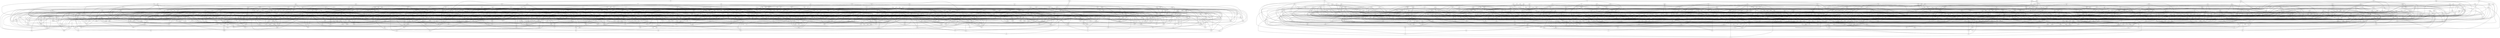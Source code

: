 graph G {
    # removed edges
    #   mfc -- vph
    #   vmt -- sfm
    #   rmg -- fql

    hgm -- {krj psx xsl bpt}
    pgz -- {mhs rsb mvk jjz}
    ckf -- {nmv mvc}
    qhd -- {fgp hmt nvs}
    hsz -- {mjb dtr rkg}
    nrt -- {krr}
    kzj -- {xkf xct pjf nzt}
    rhj -- {kck}
    phg -- {hsr qcc}
    knc -- {cgn}
    ncc -- {kjm jmd}
    dgg -- {fxm}
    qkj -- {lbz gfc ssf tjn}
    ccc -- {cbs ksm gdb}
    btf -- {sjx sck ndc hgr}
    kxz -- {fgq hjv hdq ssk}
    gmr -- {mlz rkk ltt qzq}
    kpb -- {ckp dsj tqh nhv}
    qbm -- {tkm lrr}
    dsj -- {fmn dps}
    rbj -- {qhh mqd zbj dld}
    krj -- {vvm}
    jlv -- {zct lpr prj ztc}
    htm -- {qhk}
    tgf -- {gst xhn ppm}
    nmv -- {tpx}
    rfs -- {xxs nrt}
    mkt -- {gvv dtp chh}
    hgr -- {lnv cbq zrb}
    mqb -- {mvc tjp fct}
    qlx -- {gjx kcp tpx}
    dsr -- {dmj ntc xdn}
    xtv -- {jgn zpk}
    trz -- {xhn qqr lhr}
    xmq -- {rhj}
    dvh -- {jtt pvq}
    ghr -- {rcc xct czt mlq}
    bbd -- {sfm lzr cqq}
    sxr -- {snl jtv}
    cxk -- {lnv vbb qdc ljf rzk}
    cbq -- {shf cqv}
    svp -- {nmm lzc plz}
    xbn -- {rsl qnh}
    bsd -- {cgn}
    gtt -- {hmt}
    zrk -- {ckv}
    gds -- {hdh}
    ncx -- {nlk}
    nck -- {qhf}
    qcf -- {gst kgq}
    mdc -- {mdf bvb}
    ppb -- {nrg txc znd vlm}
    rxg -- {zng msc pmk}
    rxk -- {dgc qmr cbj}
    cdt -- {mcm vhc drb mrm}
    zqm -- {zgs gvr bnd clb}
    njh -- {rdk qbd}
    ktn -- {fpm}
    vrp -- {dch cpf prn xcz}
    jdp -- {hsx sbh jjz jxj nlx rhj}
    tfm -- {lvz}
    lkl -- {bzk rdk nzm}
    nlx -- {jsc dgc}
    pgl -- {kql plh ctn nsg}
    ndl -- {fcq fqz}
    nqn -- {bpl bmj rdm}
    jtf -- {vgr hmj}
    hmz -- {xtq bmd}
    bhm -- {jmd hst dvd}
    jpc -- {jzk zvs}
    krq -- {mst lqx}
    kbx -- {tbs}
    lfx -- {rnm lrn}
    cbb -- {nvs}
    msh -- {lgq txb bnq nzm}
    hxm -- {vnr}
    ljf -- {jxr vql}
    sdx -- {txc}
    xkp -- {xcf btq gfc dmx jpp}
    spl -- {kvn fzf bqz tcm}
    fbc -- {zgl ztc crm bnd svx nrc mrk}
    zdx -- {dlj}
    bbz -- {plz kgb czq}
    pnz -- {tjp nvb}
    jhn -- {kds kqr}
    hss -- {fth mmr cbc dpb nxk}
    dqg -- {vhl rqv}
    lhz -- {jjv rqv}
    sbr -- {zxz trz vsg lbz}
    dld -- {vgr}
    smf -- {rvm qhl rdk mlf}
    znx -- {rfn mrv}
    skl -- {klt vmc hts lzr}
    xzz -- {dlz bqs nvj vpl bpx fqs sqj}
    sbg -- {fvf jsk zvv sxr}
    ngn -- {czt}
    fhm -- {hkk smr vhc}
    khp -- {pxm bkj glc cvz}
    tks -- {xnf}
    fgl -- {jhn}
    nzm -- {qxt gng}
    gpm -- {fcq llj hmh}
    ckx -- {hsr cmb ncn krc}
    lrh -- {ssd}
    qpn -- {vnr}
    vvv -- {tgb tmm rfc tlt xtj lsv}
    tdt -- {bvr gnt vql}
    qxx -- {krr}
    pvb -- {dmh ths msg hgq}
    qst -- {vcq}
    vzp -- {knc}
    xjn -- {gds}
    kvn -- {hmj}
    mjf -- {nxz}
    njc -- {gpt bhm ghh}
    gmc -- {mcd trp vxv}
    rxx -- {zbc ncn rxc}
    nrg -- {hkr bcx jnh}
    qzq -- {bqg}
    hxt -- {rtp dkn sbn zjb tks}
    mjx -- {tgb}
    jvf -- {bxc}
    cnx -- {gvr}
    tjp -- {mcv cnq}
    qch -- {sbz vgz pcb}
    fcp -- {nxv vfq pfl}
    zxj -- {mjf hrj gzc rkl mbs}
    hnd -- {rfm mbs vxv fhn}
    snn -- {xns xzx vpm bcv vvm}
    gbq -- {hnz bzd rps}
    fjn -- {cbb vqq dtx fsg}
    dxf -- {lxz snv}
    bhc -- {shr lpf bbd}
    kzn -- {sxm dnz gtq}
    hgp -- {ppm}
    ctn -- {qzh lnj}
    rks -- {hfq fsb dhb}
    xvr -- {thn xhs mdc nmr}
    hqp -- {lqj zxm}
    zmg -- {cxz gcx cqq}
    ccs -- {gvr}
    vbp -- {vdt plz bhq cgn}
    sls -- {xbl qpn khb}
    nnj -- {plh}
    fct -- {tlt}
    dmv -- {rbg xgq fqz fnc}
    bfr -- {sbz zmq}
    vpd -- {sxm njm qtx}
    scr -- {zps}
    fcj -- {rgl xgj ddt}
    dgx -- {vhl fhg gsx}
    vrv -- {gtt fhp rks}
    ttx -- {vrh std lfx mvz}
    hgk -- {xsv bqg bfr kjr tvk}
    lht -- {vcq jzk}
    nxs -- {gqh kfr}
    xtk -- {jsk ghh}
    mjb -- {xct xsh stt crm slf xkc llz}
    cdk -- {krr xkf}
    cmb -- {rpd}
    qgv -- {lcb gpv}
    cjn -- {dsr rlc lsz mtp}
    gvv -- {vbq qfb cft}
    xdk -- {mft hff pxs}
    vrh -- {dmh}
    dpb -- {hgp}
    xsh -- {rfn}
    jtk -- {nmh zmk}
    vdl -- {gfq chx fxm xdf}
    qqr -- {hrt mcd}
    hlz -- {hbv lbv ccc ckf}
    qmz -- {bsg nkt}
    nbt -- {dgg nrl klt txj nlf}
    jdn -- {mth gms bxc}
    kjm -- {msc}
    vjb -- {hsh msg hlq ddd tvz}
    vsg -- {mft gzc zng}
    rbm -- {mmf vrl djl czd}
    vpc -- {jfq jcp rhr vpg}
    ghh -- {jsk}
    qpb -- {qts fbj}
    zkj -- {mvc nbx bzb cpf}
    hkk -- {kcp qql mlz}
    qdg -- {srj psr fvh qsz dnn}
    css -- {tpn cmf mjx}
    skd -- {jcm}
    hnn -- {gcr hln zgk bzb}
    msc -- {xcf dpr}
    kqh -- {czz fvh dxf msn}
    hql -- {slf vtt}
    cnt -- {rqx vxv}
    mrm -- {bdn pmt cdq}
    gbb -- {nrt bsv}
    xrv -- {rcj zbc tpj cjq}
    vqs -- {dsm str rvv gfb}
    zqq -- {lmc zvv}
    qbs -- {klv jrb txs mmr}
    snb -- {gcz ctp}
    xbz -- {qts rdk kzz}
    cph -- {rqv}
    msn -- {mcd mxr mhl}
    dth -- {lfd gvr hdk rpd}
    tpn -- {jqj fxm}
    gpr -- {drb xpj nlz dkn}
    pqj -- {dbz tqc lht}
    xns -- {ttr rnm vgz}
    lss -- {vcq zzd bkj mqn}
    tlg -- {kxl nml zvh}
    kvj -- {mnx gms rgj njv}
    gqk -- {ppl rtp}
    tqc -- {vvg}
    vmj -- {vrl zjb vlf sft lnl dkn}
    scb -- {zmv cqv fzz vff}
    gpv -- {zps ktn}
    shf -- {clb}
    llf -- {xrq}
    qcq -- {gkh cpf sft}
    drf -- {vzt hsz xxs bxl mmn}
    zjm -- {sth cph nxs}
    nfm -- {hvd pgl qhk lmv}
    lrz -- {mcv fql}
    hmb -- {dsj crg tqh}
    zjr -- {vcf zqh}
    xdn -- {ppm sml cjq}
    tbn -- {sjk}
    vpg -- {cqb fng tvk lpb}
    jcl -- {thn dln pxn spx gfh}
    txj -- {lrh gmt jcm}
    kql -- {rkk qps}
    hsx -- {cmb}
    nkv -- {mjf nkt bxb}
    tqr -- {mjf gbz xnc kds}
    zdh -- {fvh vbb rks sbr}
    ldq -- {lpr jxr}
    fgc -- {fjs hxx qch jtk}
    bzl -- {rxv njm knh}
    mtl -- {qgq bzb xxp cfh}
    qvv -- {vhl ltt}
    hxx -- {cnq ntz ctn}
    mst -- {vtq}
    rxc -- {rlc bdd}
    vql -- {lmc}
    mhr -- {mxr fkt nlx qpt dqd bkm}
    bqf -- {czq sdq xjk njh}
    bvr -- {mmb}
    cfh -- {qch dpk ssd cqr}
    mlf -- {xqg xqk mhs}
    sks -- {czd lpf vrp rpx}
    qtx -- {drp zcq}
    jmh -- {ctn tkd mst gdq}
    dvd -- {frs hrt}
    fjk -- {fxm hqd tbj}
    qtv -- {mxp}
    kxj -- {vrh hmf rhc ttr}
    czs -- {dlk ntg gds}
    chk -- {drb kvn tqc xmk}
    bpr -- {xsh}
    nct -- {fzq bnp}
    zjp -- {xcz hxt xdf}
    xtb -- {zfm lvb pvq pnz}
    zfz -- {mkj lfd fsb}
    dqd -- {qkt}
    tpk -- {nqd mjb kxp fvz}
    lzr -- {sbc}
    fxb -- {csh gpm nsx blc pfv}
    nnv -- {hkr ktc rnm vlm}
    xsq -- {pgp lnp cvm qsx knx}
    ctk -- {zvs ssk}
    nkp -- {tgv cfv xxt}
    fhx -- {hff gbz}
    hcv -- {fmz jmh sfm}
    cqt -- {xkl zbc xgj}
    gfc -- {bgm}
    pkn -- {bxs gzc jhn fdc}
    cdq -- {spx}
    pnc -- {rcx ghh}
    plk -- {hff fkf}
    ffc -- {zxm vzt}
    gxz -- {qvx rzk}
    mpr -- {lxz}
    bkj -- {lcb}
    nhd -- {xln mrv}
    vlf -- {mdf}
    mqd -- {hnz dfg}
    lrr -- {cpf}
    xps -- {krg lvz fsg}
    drh -- {kjn qkn gmm xgc}
    mhc -- {ntp lzc mmn}
    kvx -- {rdd jkj dps bgj ppr ncx}
    kgv -- {jgn}
    xlv -- {zgv qnp stp bhv kdc nxg}
    fmz -- {zjm cgt psx}
    mhs -- {xzc cgn rcx}
    lhr -- {ptb sjk}
    qbz -- {lnj vlh fhg}
    zvq -- {rsb mgm vqq lnp vss}
    xvt -- {bnk jzf}
    htx -- {dld ssk sxf ksn}
    pxs -- {ppm}
    jmt -- {krr vcf fbj dpb qkd}
    bnd -- {ckv jgn}
    vdt -- {mhl crz ggj xgj lvz}
    sdl -- {khc nlk fvc}
    dgf -- {xbl vmc nct}
    zvs -- {kzs vzq qtv nmh}
    nmr -- {qll sxf bzh}
    zsq -- {tjn}
    tjm -- {gdq vnt jtd ktn}
    mlq -- {vnb rcc ppr}
    tft -- {kpc gds xzx gbq}
    rhs -- {kds sdl rnd fbh xkc}
    hdq -- {pzr mbq pfv}
    vnx -- {fvc mgm kkc zfz}
    jzn -- {lpn lqb}
    rkz -- {pml svx nxz}
    zjb -- {cph zmq ssd}
    prf -- {trp qrp}
    czk -- {vph dsk nxg zcl}
    pfh -- {ggs tnk bjb dsm}
    tmq -- {rth cxq dvb rzp}
    xzm -- {qtx snv}
    kqc -- {ppl fhg}
    jgf -- {vnt fbt zxk pqj fmd}
    rpd -- {bpr}
    jrp -- {ddt rfm xsn}
    nnh -- {tbb vmc rpj}
    stx -- {ddf sxc mvz fhg cls}
    zdn -- {hbl pzt}
    pvh -- {tnk ncj}
    xtj -- {zps}
    blg -- {llz lhr}
    jhc -- {ssf mxz qlz}
    mnx -- {kqc zmt tbj}
    jxm -- {dnz zbx qhf lhv}
    ndc -- {ssx jvr xln}
    nrc -- {grc mrk}
    pxn -- {rvv}
    glq -- {tbs}
    qvz -- {tkd hxm qmd sdx}
    dqv -- {hnm gtv rxx gkx zcq zmv}
    rjg -- {plh hvd jmr bdn}
    trc -- {vvg mjx bcl skn}
    hhj -- {qpb jjz drp}
    khb -- {tbj str}
    sjh -- {bfz xhk zgk xnf}
    cfv -- {zgj}
    nfg -- {xhf prk jgn hdf}
    vtf -- {nsx bqz lvb}
    nmf -- {cfv xsv mgd}
    hzk -- {tlp pcb dkr qpn czs}
    qrp -- {zgl}
    rps -- {khb gss gjx}
    ksv -- {qbd hxk}
    fhn -- {khc hfq}
    zcz -- {xdf kdg}
    ldz -- {kpc msg fcp xhm}
    xbl -- {glc vtq ctx}
    lcv -- {dtp rgs xgf sbh}
    pfz -- {zbq}
    vkd -- {tdt cnt nqn fvh}
    mmn -- {gst}
    xtl -- {tns zkf lxh xdk}
    rdk -- {kck pjf qlt}
    gjg -- {fgl ppm}
    hqd -- {vgj zgt}
    ckz -- {nqp dvg}
    qkd -- {ssx}
    jjz -- {czt}
    gfh -- {rnb drb}
    fvf -- {zbz}
    bgh -- {qrp pzt}
    bfm -- {bgq}
    nhv -- {bpr vmk hsr}
    dnd -- {fql hsh}
    lvb -- {xtq dvn}
    bpx -- {bnk}
    vhs -- {dxf hkd djj fsn}
    bsv -- {qgz vxv jph}
    jjt -- {ldq ckv jvr}
    vgd -- {cdf zzc ksm}
    gll -- {fpq hsx nkv fkt svb sbg}
    cdx -- {qbd jjt fsg}
    zbp -- {lvz hnm fdj}
    ctx -- {scr}
    gsx -- {kzs}
    shc -- {qsf}
    pmp -- {tct gqk fpm cdf pjp}
    ctc -- {vpm lnl zzc fct}
    tbz -- {rtd cqb qmm}
    ssf -- {vbb}
    bjv -- {kjn bsz grj mmn}
    vkn -- {zrk nlk mrv ntc}
    nxn -- {zqq dvg hll qhl}
    xjt -- {krc hfq}
    mls -- {fzq mjx src tlp dsm nvb xxm}
    djl -- {dgx zdf rpt jcp}
    dlj -- {rgp njv}
    qxc -- {ktn kdg}
    zkf -- {kff xln mcd}
    xhm -- {hbv lcb glc}
    fkf -- {bxl}
    thv -- {ckv tbn dpx qcc}
    shk -- {tpx dpl rmf czs rvh}
    jdd -- {ctk dgg vmc mvp htm}
    tkg -- {cgs vjf zkf krg}
    ptm -- {sml qkd tjc sjx mhc}
    qgm -- {qfg vfq dkr lsv}
    prq -- {kdg mkf rtd}
    gdf -- {llj glq jtq}
    ktb -- {fbh gcz grc dqp}
    tkd -- {vxh dng nmh}
    vnt -- {scr}
    nqp -- {pvm}
    xqk -- {gxz tjn mxr}
    vrl -- {rpx ptk}
    nrd -- {vmt}
    vkh -- {krq hsh dng cfv}
    cfg -- {dvn gxx}
    vnb -- {nlh cjq llz}
    mhl -- {pbt}
    mzp -- {qxm bsg hkb kvx}
    gdq -- {mlz}
    srj -- {cbb zbz hsx}
    hsj -- {gfh dfg tft dng dhd}
    dqx -- {xxt}
    fkt -- {gnt zrb}
    bpl -- {dvg fhx}
    fzx -- {xtk btq tqh xdm nhd cth}
    znd -- {jcp gml ksm}
    mjj -- {njm zpk mrd}
    xxs -- {dqq}
    qhl -- {pvm}
    dsd -- {shr kdg}
    rmf -- {bqz}
    bcl -- {fpm cqq vqr}
    rvv -- {bxc kzs}
    bqs -- {mjg pnc dsj}
    dkr -- {ktd}
    shm -- {fpm hck}
    msg -- {mth}
    ckp -- {xsh}
    spj -- {zjf jsn jjv}
    vzq -- {rbg pvq}
    mvp -- {bnm qqj pzr fhm qcq}
    pgs -- {txc vjd zmk}
    ddd -- {nxg dch sxc}
    jtt -- {hmj}
    gms -- {xtj dpk}
    gcz -- {fmn xqg fpq}
    fmp -- {gnt klm vzt vmf vhv}
    hrj -- {xzc}
    pbt -- {fth krl}
    cxq -- {qbm npr std}
    fdc -- {xbz xcf}
    jkj -- {plz snl}
    bdn -- {qqj}
    rqv -- {tlp}
    ggs -- {bzh zhd}
    flg -- {vvl rfc vjd zkr}
    zkr -- {tgd xpj sxc}
    bxs -- {snp}
    gfp -- {lqh xkm}
    srd -- {cvz bdh vcq}
    kpf -- {ncx hql nxq jrp}
    nrn -- {dqk vvm kxj sft}
    fxm -- {tnk}
    qzs -- {fns tqg sgn}
    ptg -- {hhj gcm rfn}
    sqc -- {zbx rnd hrj xzc}
    zxz -- {rxk qxx pzt}
    mgm -- {bxr qcf}
    cqr -- {htt mqn}
    mmm -- {kvn spx jvf ntz}
    jrb -- {fdj smc}
    vhc -- {mmf}
    nsn -- {ltt lgk dfg xmc}
    grj -- {kmt mmb}
    xrl -- {xdm}
    fmd -- {jtq ztd}
    rth -- {pjp}
    lbg -- {cqb jfq prn lrr}
    vmk -- {rpd rzk}
    vsp -- {nmv zpg vgj zcz}
    vss -- {qpb rdm pbt rkz}
    rgq -- {qxz zmk qnb zfc}
    vdh -- {dtr vtr xmq rfm zbp}
    smr -- {ssk}
    bdh -- {sgn}
    hpp -- {mcv tjl}
    zqh -- {xjt}
    qhn -- {zsd dgf vdz bdx}
    sbn -- {kcp hmh}
    gvm -- {nrm smc xrc bbh}
    jtb -- {lqb gqk zmt vhr pxn}
    gss -- {zfm}
    vvt -- {sbz}
    zcf -- {zgk njv}
    prt -- {cqv sqj lhv nml}
    sfp -- {jtf tjp dmv jrn xmc}
    sbh -- {bpr bbh}
    lpn -- {bfm mnc}
    qbd -- {dqq lgq}
    grc -- {djn}
    ztc -- {kff cdk}
    pcb -- {cdf}
    lqn -- {jjv tqg srh fzf}
    kmh -- {qxt xrc gtq}
    pdq -- {ncq qnx jnh}
    dlg -- {bzl fgl nrm}
    bvm -- {ctp knc zng clv}
    ssx -- {xzv}
    cft -- {grc}
    lqb -- {xnf}
    plh -- {zhd}
    lhv -- {hnm llz blb}
    qgz -- {njm ctp zct}
    ksj -- {zbz nqj tbn}
    cjb -- {lgm ccs mzx dhb}
    qdm -- {lsb sxl mtp mzd}
    prm -- {ntg ksm xzx nlf}
    bxl -- {rcx khc}
    stt -- {vzp ksj}
    rsb -- {mpr sjk}
    dng -- {fhg}
    jqx -- {qvv xmc gfq}
    rkg -- {gtv xjh fsn}
    hmt -- {fgp}
    nvb -- {nzz vvm}
    kjn -- {tcj grj}
    rkn -- {dsq bzs rtx}
    qbk -- {tcj ggb qpt hst}
    szp -- {npr dvb spl xpj bnp ptk}
    dtg -- {kgq dpx}
    mtp -- {ldq}
    rqx -- {qsx rpl rnd}
    gbp -- {qlt nvg gvp prf}
    bgq -- {tlp xzx}
    nmm -- {xrl znx bkm}
    jvr -- {dtr fbj}
    drn -- {xcn zgt xss rgj}
    zrj -- {pzr}
    hkz -- {xzv qgc vbs kvk}
    jqk -- {mxp zjp mlb vmc}
    dsm -- {hbv}
    dch -- {krj}
    pkr -- {xmq mkj bxs xkl fvb}
    hcz -- {hgq zrh xsp}
    jfb -- {xjk jmd rpd fmn}
    zgz -- {vtf htx tcl lhn fzq jcl}
    dbt -- {zzk njb djh hdh}
    dlz -- {djj xqk qhf}
    sck -- {nck xtk rxg lrq}
    gkx -- {qkt}
    cbj -- {ckp}
    kkc -- {fpq bch hll}
    mcq -- {txb zxm tpj}
    ddv -- {rnb}
    skz -- {krl bzs lkl ncx ntp}
    vhv -- {tfm fdc njh}
    hlg -- {cqt xzm fhn lrq}
    pjp -- {rvh}
    mfc -- {zpk fkf}
    hgb -- {sbn krj hcc mdc}
    gtp -- {fgs nsx bnp}
    lsb -- {mxz xbz khc}
    ktc -- {qzh nnj}
    qcn -- {shf njz}
    ksm -- {xhk}
    kxx -- {hsr mbg pjl}
    zlb -- {ncc kzn fbj}
    xhb -- {shm mdc gpq tjm gsx}
    gpt -- {cft qqk dtg}
    ggb -- {ckz dpx fzz}
    jfv -- {zlm qps bdn krm}
    jlz -- {rhc}
    klv -- {dgc crp kgv}
    lpf -- {sdx xtq}
    gfq -- {lfx}
    ncq -- {fct}
    pmb -- {qpg kcp xvr qch}
    sqj -- {rcx bqs}
    lsz -- {gbz xjh ccs bvr}
    nlv -- {mjf mgl kff}
    vtd -- {xjn tqf tmb tpx zdx}
    gzf -- {cxg gcx rmf lgk shc dvn}
    kvc -- {qmz tnn fth}
    nsq -- {rvm fvz rxg bsz grr}
    hcn -- {mlz jsn nrn gds}
    tjh -- {csb}
    bvb -- {qsf}
    zjf -- {vpm rjp jnh hxm}
    jks -- {ctk qll ghk hxd}
    tqf -- {qfm jcm}
    zsd -- {bvb fng llj jnx kpc nmv jzn hqd}
    dpl -- {lqh}
    zmk -- {ncj}
    nxv -- {rhc vqr lnx vxh}
    kzz -- {zng}
    bhj -- {bmj tph jpp qft dlg zlb zxm}
    xct -- {fpk rpl}
    ztl -- {cth crz lgq nvn}
    mnc -- {ddv}
    lqr -- {ntz tbz rth hmz lnq}
    vgr -- {lhz}
    mzx -- {bnq dpb llf}
    scv -- {fgp xfv ffc kvx}
    hkb -- {trp nlh tdm gng}
    bjk -- {zgj ssd tnk}
    clt -- {qlt qsz ncc}
    kgb -- {kck lgq}
    knh -- {rnd fpq}
    mbq -- {vlh xbl cnq}
    czz -- {gvm tpq hgp}
    jlp -- {nlf sjh rbj cfg}
    lvx -- {ptk tkm gxx hmh}
    vzg -- {nqj gkx vtt}
    vsk -- {dkn fns gfq ntz vrl}
    dhb -- {lnv tjn}
    gqz -- {zrk xxs lhx hgv}
    zbt -- {qcn qpj nhj cbb kff}
    lzc -- {trz}
    dmj -- {zzh xmq vbb bgj xkf}
    fvz -- {dzq}
    jcg -- {dmf hts sth fzf}
    dnn -- {zxj mhl}
    fdj -- {xrx nlh kcq}
    xvq -- {nzz dqx qmd fbt}
    brd -- {mkt dgs cbq ssx}
    hxd -- {zps xxt svh}
    phn -- {tjc nkt hll jsc tqh}
    bsg -- {jxj rxv}
    nxg -- {gkh}
    hkf -- {xdm nml mhs}
    dlc -- {rgl mqx vmf qmr}
    ncf -- {tbj zfc ksn}
    vck -- {svb rdk nck nmm}
    dzr -- {btq bpg tjc fhx}
    ddf -- {hgq}
    rnl -- {qxm xdm lvf kzz}
    smc -- {gtq}
    tbb -- {gqh zll khp nxs gkh}
    xsb -- {tgf sdp ckz fdj}
    bft -- {lqk tqc xcn ghd}
    qlq -- {dtg qtx zvh}
    gdp -- {nhj rtr}
    klm -- {blb fvf}
    tqg -- {zcv}
    bdd -- {tfm vtc}
    cgt -- {ncq dkn}
    crz -- {vql krl gqb}
    bsk -- {fpk xrc}
    ktd -- {xsv kbx}
    nvn -- {bnq sgm rvs}
    jkx -- {fgq rnb gfp}
    gcr -- {cbs hpp mth dkn}
    hxk -- {blb hgp qhl}
    kcq -- {vcf}
    zll -- {hbv cdq vgr}
    hgq -- {jqj}
    std -- {ddf dgt xtb kbx}
    xzv -- {xrc}
    prj -- {qkt}
    txb -- {xgf bdl}
    qqk -- {vmt xqg}
    tvc -- {mqb dmh tbz}
    fgm -- {jnx nzz}
    dcc -- {jvr plz chh}
    rzp -- {qtv dvh}
    dbz -- {vph vlf mff dlk}
    tvk -- {czd}
    csh -- {hkr sbc}
    vvl -- {bjk ppl}
    tgd -- {mqd}
    gcx -- {txc}
    njz -- {cjq frs pvm}
    zxk -- {pdq zgv}
    bbh -- {xrq nvs}
    hvg -- {mkj cnx dvg}
    rvd -- {crp xrq dpr zbz}
    hnc -- {dxf pml}
    qgq -- {tqf qnb vtq sdx}
    frr -- {dpk fzf vtq}
    rjp -- {dln}
    jhh -- {zcq rpl}
    ntl -- {mbs mbg dzq knx}
    vlm -- {hmh vhm vcq}
    gnr -- {pxv vtc gtq cbc}
    kcx -- {htt hcv bnm sbl zrh}
    fgs -- {tkm pck}
    ksn -- {rsl shr}
    qnb -- {xtj rtd}
    cth -- {nhd cjb}
    rpj -- {cbs gml xkm}
    fjf -- {xtb xns dnd zzd}
    pfb -- {qll vnr dvb}
    xfx -- {mkf bdn jkx vzq pfb}
    xrx -- {gvr qvx lfd}
    cvm -- {znx rgl xgc nxk pxv dpb}
    bqz -- {dqg gjx vvt}
    nxq -- {dvg jsc}
    fvc -- {fvg jzf rkl lqj cfd phg dgc}
    bmd -- {cqq bfz}
    cqm -- {ktd lnx sbc mjx}
    xnc -- {jxj}
    zdf -- {zcv zfm dmh}
    fng -- {qfm}
    sxf -- {njv prq zgv}
    dnl -- {rxc hvg vss xrl}
    zpg -- {ctx shr qzk djh}
    blc -- {qhk nbx cls}
    dpx -- {bdl}
    jvz -- {nmm zjr}
    qts -- {sxm}
    lnp -- {rpd}
    xmk -- {zgd mxt xhk}
    qfb -- {tjc fbh zqh}
    njd -- {tpj}
    rzk -- {mrv}
    hkd -- {gst qrp qpj}
    ddt -- {rhj}
    svb -- {prf dzq rfn}
    lbv -- {xhk fcq vhl}
    zzf -- {lrr dfg mvz rxm}
    vfq -- {bqg ncj}
    jtd -- {qll zrh gfb}
    sjt -- {lnj mnc qbz rfc}
    jrn -- {zcv mkf jtk}
    mvk -- {llz rsb}
    lpb -- {hmj rtp}
    ntg -- {cfv}
    kvg -- {prn lgk fqz bkj}
    hhg -- {tks xsp pxm qxz}
    kcf -- {lgq rdd vpd rvs}
    gqc -- {bqs dgs pkr rkn}
    ssm -- {fmn krg qsz}
    pdc -- {mgl plk}
    mjq -- {gbr rjp hlq chx}
    lzk -- {lnx cqq}
    xgc -- {xhf}
    xkl -- {qkt bdl}
    qms -- {qfm hgq hts jfq}
    dgs -- {kmh pfz qvx}
    hts -- {qfm}
    djh -- {lnx}
    thn -- {zgt}
    csb -- {xmq}
    grn -- {zvv mcq rnl jvz}
    gdb -- {lnj mlz}
    qcc -- {drp}
    xqf -- {krm dvh vsm xkm}
    ldb -- {jhn cxk snp jxb}
    svx -- {nxk khc}
    kzq -- {rzq jtt}
    bkm -- {kgq}
    rzq -- {xpj mxt}
    tcm -- {dpk xqh}
    zbj -- {svh jlz}
    bnb -- {ntg jvf pvh lmv}
    kch -- {zmt zfm sqv kqc qnl rgp}
    hpc -- {qts}
    cbc -- {xtv qlt}
    nlz -- {hlq fqz}
    kqs -- {cmf cls fgm qhk}
    bjb -- {zcz lrn xgq}
    blb -- {qdc}
    bfz -- {rgp zfc}
    bhv -- {zrj sls}
    cbs -- {gjx}
    vvg -- {nrl}
    pmk -- {zrb cbj xdm}
    bzk -- {krc}
    vhm -- {tgv chx kfr}
    ncn -- {rvs zzh jpp}
    jph -- {lgq snp jzf}
    bch -- {nqp}
    ttr -- {qmm qtv}
    kxl -- {hrt krl xjt}
    sxl -- {gjg}
    lnq -- {rsl dnd}
    hdf -- {hff lgm vzp stt}
    bcv -- {tks}
    nmb -- {tbs fmd dqg tcm}
    dsk -- {dlk mbq qtv}
    xxt -- {phs cnn sft}
    psx -- {zcf}
    pcg -- {sgn nnj hsj tbj}
    zgd -- {gxb mdf}
    zmt -- {dqx}
    hst -- {lqj}
    krx -- {qsx mrk}
    zbx -- {gmc fgp ntr lxh}
    xcz -- {zrj skd}
    dsq -- {fcj rdm}
    fzz -- {zrb}
    hkr -- {zps}
    jsc -- {xln}
    mkj -- {tpq}
    dqk -- {sdx lqh}
    xxp -- {glq dlk zmt}
    gtv -- {xsh blg qsz}
    kgq -- {dqq}
    svf -- {hkf pgp zqq fvg}
    gpq -- {tjl zpd xcn qzh}
    mgs -- {nqd nlk tdv fpk bhq}
    pck -- {ddf}
    dkn -- {lht}
    jgl -- {kzq ggs qnh nzz}
    rlc -- {zzh chh rvm lvz}
    rdm -- {fpk bpg}
    ztd -- {qnx zzc}
    pfl -- {sbc qql txj jlz}
    hln -- {krm tvk fgq cls}
    prk -- {xhf pzt clv}
    sjs -- {rfs kvl nlv msn}
    gvp -- {pbt nml trz hst hnm}
    crm -- {dzq mkb}
    vff -- {mgl mxr pfz qlz}
    dmf -- {hdh jpc fns}
    pqc -- {vnb sxm hpc kqr}
    gfb -- {qnx}
    txp -- {gbb mkb qkn gcm rsb}
    ths -- {dpl gxx kzs}
    qpg -- {cph mqn}
    fnc -- {lzr tgb zlm}
    xnd -- {fvb vrv ccv rmg}
    xgf -- {gxz pjf}
    lnl -- {pzr llr}
    kds -- {pvm}
    qfz -- {knc qlz msk njh}
    hgv -- {rtr gng}
    vhr -- {pck qvv bfr}
    hdk -- {phg mtp vzg}
    tlb -- {xkc hvg zqh pxv rdk xsn}
    vvm -- {qsf}
    llz -- {slf}
    fjt -- {ssd qst cfg lzr vvt}
    tcl -- {rqv bdh}
    djf -- {vvl jlz dpl zcl}
    dcd -- {bqg ppl mjq htm}
    kqr -- {zzb}
    nvl -- {klv jxb qcn gcm}
    zvc -- {sxr xmq zrk hjr}
    zlr -- {clb zdn hvg}
    pgp -- {xbz zsq}
    vlh -- {tjl}
    lrq -- {jsk mkb}
    zct -- {qxt bnq}
    crg -- {tdv}
    xhv -- {dps hst vtr frs}
    fsb -- {vzt}
    njm -- {qxx}
    tvz -- {xhs hlq lqb}
    gkm -- {jtt qzq rxm nkp gms}
    dnr -- {pgs qnb hck lmv}
    bgj -- {bnk nhj}
    xbb -- {hcz qzs htt}
    zfv -- {sxf cnn dlj}
    fzq -- {fbt}
    krz -- {hmt tdm xkp hqp}
    pml -- {ghh crp}
    bmj -- {ljf xgj}
    cxg -- {gfp gdf klt}
    hcd -- {pjp vph hnz ktc jfq}
    kjr -- {kzq nlf chx xqh}
    vxv -- {lxh}
    ccg -- {ssk nnb qnl jpc hcc}
    dtd -- {krx fbq ddm}
    mjg -- {kmt kxl}
    hvd -- {xjn lqk pcb slh}
    zmv -- {tdm gtv}
    hjr -- {trh dpr hmb dqp}
    xrh -- {rxm jzn tbs bfm}
    snp -- {bsd ntr}
    ftm -- {ghk jkx qgv srd}
    rbp -- {xrv bdd kxx qpt}
    kqg -- {qkd rkn qqr cdk}
    cnq -- {zlm dpl}
    nvg -- {vqf rdk}
    xjh -- {fth xhn}
    qql -- {vnr mqn}
    lfq -- {zjm vfq bdh bhv frr}
    lnv -- {knh}
    knx -- {bvr qts gtt}
    gqq -- {zfc msg gxx phs}
    xsp -- {qbm}
    slh -- {fhg mvc lqx}
    nsg -- {hck dsd ksn qnp}
    tct -- {vgz djh}
    qkn -- {hql xtv}
    cqv -- {jkj}
    zzt -- {phs mcv bcl lnx}
    sdq -- {nzm fvz dpr}
    stp -- {pck nmf vlf ncq}
    vph -- {fqz zcf}
    txs -- {bgd snl rkl}
    gqb -- {fth dtp}
    qpt -- {tdm}
    mbg -- {mmb ppr}
    jhz -- {snb qlq sxl bvm}
    qzk -- {lqh phs}
    tvp -- {jtk dbz krm tgd gkh qpg}
    qjb -- {gfc hpc ckt vrv}
    mdf -- {rgp}
    lpd -- {xfs cnx phn lvf llf}
    jmr -- {prn dch hmj}
    lmv -- {skn vgd}
    mvb -- {ctx ktd bgq}
    lhx -- {qlz vql}
    qlz -- {bch}
    gmt -- {zkr vhc qzh}
    bmp -- {mpr kgv ntp gkx}
    ntp -- {chh}
    bxr -- {bpl crg}
    rgj -- {ltt lqx dpl}
    dtk -- {lrz rfc jdn}
    dgc -- {snv}
    fgp -- {qpj lxh}
    hll -- {bgm}
    bzn -- {qtv svh pcg vvt}
    dfh -- {jjv zdx xhm mff}
    jfq -- {mvb qzq zzk}
    skn -- {ggs rnb}
    jmm -- {lpg kqj xhk tgb}
    fjs -- {rzp gbr mvz bcx jnh}
    mhv -- {ccv smc bxr ghg gdp hnd}
    rhc -- {gfb}
    sfm -- {tgv zhd}
    vpm -- {nnb}
    fqp -- {lbg glq gds zzk}
    tns -- {rkl czq mvk mrk kqr}
    hjv -- {bxc}
    vbs -- {jxb mfc}
    jdj -- {mnc shm cvz lmm}
    nht -- {zcv zbj rth xkm}
    kng -- {llr bdh zrh dkr}
    vbq -- {cft qcc}
    lmm -- {bvb nmv}
    rmg -- {xvt rfn ngc rxv}
    srh -- {dqg tcl bzh}
    jtq -- {bxc qlx}
    lqk -- {tbs}
    grr -- {fsn bzk ghh zpk}
    rtx -- {zlr zcq prj vbq fgp}
    rcj -- {bch llf qkt gbz}
    xss -- {dqk cxz hjv}
    jzf -- {bgm}
    fhp -- {snb sgm}
    bdx -- {ckf tkm}
    bzd -- {qnx chx}
    lpr -- {rtr xhn}
    ddm -- {njd vmk bsd}
    sdp -- {gvm bgm xvt}
    plr -- {shc lrh pfh mth zmt}
    glc -- {ptk}
    fsf -- {tgf zvv xcf ddt}
    ghd -- {ndl gss rhc jtf}
    gsl -- {lvf fkt tlg lzc}
    nqd -- {ksv kjm}
    fvn -- {nxk cbb xkp rzc dmx jhh}
    gcm -- {tpj}
    xxm -- {svh lqk qnl}
    qfg -- {tjl gdb css xsp vqr mvb}
    lbz -- {qdc xnc}
    qxz -- {xjn fng}
    jrc -- {hcc fmd zpg dgg}
    bpg -- {rpl}
    mjr -- {mft ntc bkm rpd crg bbz}
    zzh -- {gzc}
    pvf -- {dnn xhf hkb ddt zvh}
    vlk -- {gcm fvf gtq shf}
    qmd -- {cnq vjd}
    nvs -- {jsc}
    qgc -- {rxg gqb blg}
    rjn -- {lzc xps nrd kxx krg}
    tff -- {nrl bcv xbn qzk vqr}
    gzt -- {nrt ntr}
    rkv -- {ngn hqp nxn bnk}
    cxp -- {clt zvg csx dsq}
    pjl -- {nvg vqf mpr}
    nzn -- {cfg nct scr khp}
    vsm -- {lmm thk djf}
    str -- {fgq zmk}
    vcf -- {zng}
    zpd -- {ntg fpm tqg}
    jzk -- {cfg}
    dgt -- {lrh njb}
    pmt -- {vlh nmh qxc}
    rvm -- {kmt}
    qnl -- {mff}
    qxm -- {zbc rvs}
    mkg -- {lpg bhc rhr bmd}
    qsm -- {xqg cnx hgv xfv}
    xjk -- {vtt nxz zsq qdc}
    zvg -- {gjg hql bmp}
    qmr -- {nrm vqf}
    ckt -- {bxb tpq qcf}
    qmm -- {xmc}
    mgd -- {ztd rnm gkh}
    xcn -- {sdx jqj}
    qdh -- {vnr lhz sbc}
    blf -- {fkf plz fsg pxs}
    cgs -- {qmz ffc kcq bzk}
    kfr -- {qxc}
    kpc -- {bzh}
    kxp -- {xrq ssm ppm}
    qnp -- {tlt skn}
    xgq -- {bpt jtt}
    mlb -- {gqh klt rvh xsv mmf}
    czt -- {ptb}
    qqj -- {ncj}
    tgv -- {mnc hsh}
    gsv -- {dtp lpr dqd mgl nxz}
    src -- {vvg mjx chx}
    xqh -- {hpp rtd}
    ghk -- {fnc rth ctx}
    slf -- {cmb}
    cvz -- {njb}
    bsz -- {nkt lvz ggj}
    djm -- {bnq qcf bnk}
    vqf -- {csb}
    lfn -- {lpb fsv zgk ndl gmt rjp}
    sqh -- {nzm nrc fzz sgm}
    rgs -- {mmr dps ppr}
    qpj -- {ptb}
    zbq -- {jxj bsk csb}
    sbl -- {dln mkf jzk}
    bcx -- {cnn pzr}
    tmb -- {qnl ssd fjk}
    dtx -- {gzt mft bbh}
    nml -- {cbj}
    xsl -- {pnz skd jqj}
    dvb -- {mxp}
    lfd -- {zsq}
    lsv -- {nrl rzq}
    bhq -- {clb kzz}
    tph -- {sjx tpq zrb}
    xkm -- {hck bpt}
    cmf -- {vrh}
    qhh -- {qnx xsp xmc}
    nsx -- {cnn zgv}
    lmr -- {qhf hnc pxv djn ngn}
    xhf -- {xkf}
    vqd -- {qhd pkr ngc gnt}
    dnz -- {prj}
    fbh -- {rtr}
    lcc -- {gpv zrh gml zdf}
    zbc -- {njd}
    vxh -- {gcx rxm}
    grv -- {xgq dsm nlz}
    ngc -- {rdd xrl}
    xfv -- {ntr}
    bnk -- {nlh rnd}
    zbh -- {trp kxx vdh xzc}
    cfd -- {ksv nck slf rfm}
    cqb -- {skd zmq}
    nnb -- {czd bnp}
    thk -- {lzk sgn ckf}
    fqs -- {mfc xrq dcc}
    kpr -- {spj krq kql nnh}
    lvf -- {nxq bsk grc}
    kvl -- {vxv nqp gng}
    vdz -- {nnj vgj lnq fcq}
    jxb -- {xrq}
    chx -- {pvq}
    nqj -- {mjj pxs plk}
    sdb -- {ppl kbx pvh ddv tlt}
    lmc -- {ccv}
    zcb -- {zlm dgx hxd cnn}
    vmc -- {kzs rpt}
    pcp -- {hqp zgl hfq dtg}
    drk -- {mvc bhc gxk hcc}
    qvx -- {qxx}
    xxq -- {fhm dmh hmz bnm zgt tpn}
    kcp -- {bpt}
    hbl -- {mrd plz}
    qjr -- {qnh lhz dqx}
    lgm -- {fsn svx hsx}
    zfc -- {gss tpx}
    rpx -- {zgd tlp}
    ftg -- {xvq tvz tct cfg kvj}
    sth -- {fbt zgj}
    fsv -- {qpn ldk qst}
    tcj -- {lxz frs}
    dmx -- {kzz sjk}
    cpf -- {gqh}
    kdc -- {qnh cdf kzq}
    rcc -- {vtr tjh}
    glf -- {csh hxm xhs dvn}
    bgd -- {xdm bxb cnt vjf}
    vtc -- {mrd}
    sml -- {dtp qsx}
    fvg -- {zgl pfz}
    ksk -- {gdp dvd xsn xzc}
    zcl -- {dld zgd}
    rcl -- {zbz ngn klm qqk dtp}
    zxg -- {lvf mrd fcj csb}
    psr -- {hnc vmt}
    bzb -- {xtq}
    hsr -- {njd}
    bvv -- {zvh clv pdc gbb}
    blx -- {xfs xsn clv cbq}
    gng -- {fsb tjh}
    vvx -- {bhc fql vnr jnx}
    fbq -- {llz xfv hsr kjm}
    dhd -- {kdg gsx vgr}
    bxb -- {tdv djn}
    jtv -- {qkt ngn kcq}
    hbh -- {nck fgl bgh krc}
    drl -- {lrz pxn glf qvv}
    lhn -- {fgm qdh lqx zfv qgv}
    jxr -- {bsk sjx}
    vjf -- {lhx kgb}
    ptb -- {vtr}
    lph -- {shc nrg pxm vpm bzd}
    hmf -- {qhk krj njb}
    pnm -- {bsd krx njc jrb}
    zzd -- {lzk fns ncf}
    pgc -- {svp dtd hbl nvj}
    xfs -- {knx gzt bxs}
    gvz -- {lgk jvf qlx qqj gtp}
    sqv -- {xnf xmk vnt}
    hnz -- {vgz}
    rhr -- {qps xsp}
    zzc -- {hjv}
    lpg -- {qtv hjv}
    bhh -- {ptg krl snv ntc}
    pjf -- {lxz}
    dtr -- {dqq njm}
    hsl -- {rpl snb tpq gkx}
    rzc -- {ntr ldb plk tdv}
    rcz -- {klv kgv cdx msc}
    vpl -- {hpc fbh dnz}
    rbg -- {bfm scr mmf spx}
    ttf -- {kxx jvz ssf zxg}
    kbn -- {mxz vtc fhp vzp mfc}
    mxt -- {lvx lrn}
    shp -- {ltt psx jms khb}
    gmm -- {hrj bpg zdn}
    rpt -- {zgj}
    gxk -- {ntg qps}
    bnm -- {qsf jcm}
    ldk -- {dqx lrn grv cgt}
    nzt -- {zjr crz hmt}
    xkn -- {jqx ggs smr thn}
    gml -- {gxx}
    zvv -- {rgl}
    kqj -- {vhc dgt zmq zmg}
    hdh -- {qst}
    pfv -- {tkd vvv}
    qxt -- {gzc}
    pnj -- {xdk jmt zvq xjt}
    gbr -- {sbz bvb rmf}
    tnn -- {trh bpx rcc}
    lqj -- {xnc}
    kvk -- {vtt tgf lmc}
    vgj -- {llj rsl}
    czq -- {mmb}
    jsn -- {tgd}
    zgs -- {xzv djm djn}
    cnm -- {gdq lnx ptk dtk}
    stn -- {zxk tvc mff htm}
    mcm -- {qjr xbn rpt}
    jms -- {rvh kfr tqc}
    vtx -- {hrt nqj qmz ccv}
    ttq -- {smr xbb vmc kbx}
    nbx -- {dln}
    xds -- {bfr zkr lpn jsn}
    gxb -- {xnf vrh}
    jcp -- {dsm}
    ppl -- {mjx}
    qft -- {nrd pnc xkc lnp}
    btq -- {vzp}
    ffq -- {fbj xzm ctp kvc}
    ggj -- {nrd}
    zmq -- {xsv}
    clp -- {qlq pdc drp sxl jpp}
    rxv -- {kck}
    mzd -- {zbc bkm ggj}
    cxz -- {zhd sxc}
    rnj -- {mjg snl tfm sgm}
    rkk -- {mst jqj fcq dsd}
    npr -- {gdq njb}
    kbj -- {bdx cmf gxk zdx}
    scq -- {dqd gtt xgc cdx kck}
    zrb -- {qsx}
    jnx -- {xdf cdq}
    bzs -- {rks djj}
    msk -- {rzk lhv rdd}
    rtp -- {zrj lnq}
    vdk -- {bfr bcv khp cqr}
    cdl -- {jsn zgt rbg ddv}
    fvb -- {pzt rfs}
    mjm -- {vjd tgv mxp hcd}
    mbs -- {mkb}
    ntc -- {vbs crp}
    ghg -- {mxz jhc zjr}
    mqx -- {frs phg bgh}
    csx -- {bpx tbn snl}
    vqq -- {zqm psr}
    tmm -- {htt zzk vrh}
    fbt -- {lcb}
    nvj -- {ccs rmg}
    mzt -- {fgs gxb nbx pxm}
    ntz -- {tqf}
    llr -- {fhg dpk lqk}
    xhs -- {qmm}
    mmr -- {nrm}
    bdl -- {krr bzk}
    kmt -- {jhh}
    vmf -- {tjh nhj qbd}
    zzb -- {ckp zgl}
    dqp -- {bgm zzb}
    jmd -- {rxv djj}
    trh -- {vql jxj}
}
